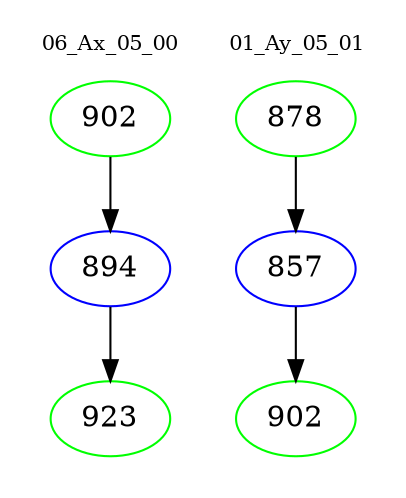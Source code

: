 digraph{
subgraph cluster_0 {
color = white
label = "06_Ax_05_00";
fontsize=10;
T0_902 [label="902", color="green"]
T0_902 -> T0_894 [color="black"]
T0_894 [label="894", color="blue"]
T0_894 -> T0_923 [color="black"]
T0_923 [label="923", color="green"]
}
subgraph cluster_1 {
color = white
label = "01_Ay_05_01";
fontsize=10;
T1_878 [label="878", color="green"]
T1_878 -> T1_857 [color="black"]
T1_857 [label="857", color="blue"]
T1_857 -> T1_902 [color="black"]
T1_902 [label="902", color="green"]
}
}
